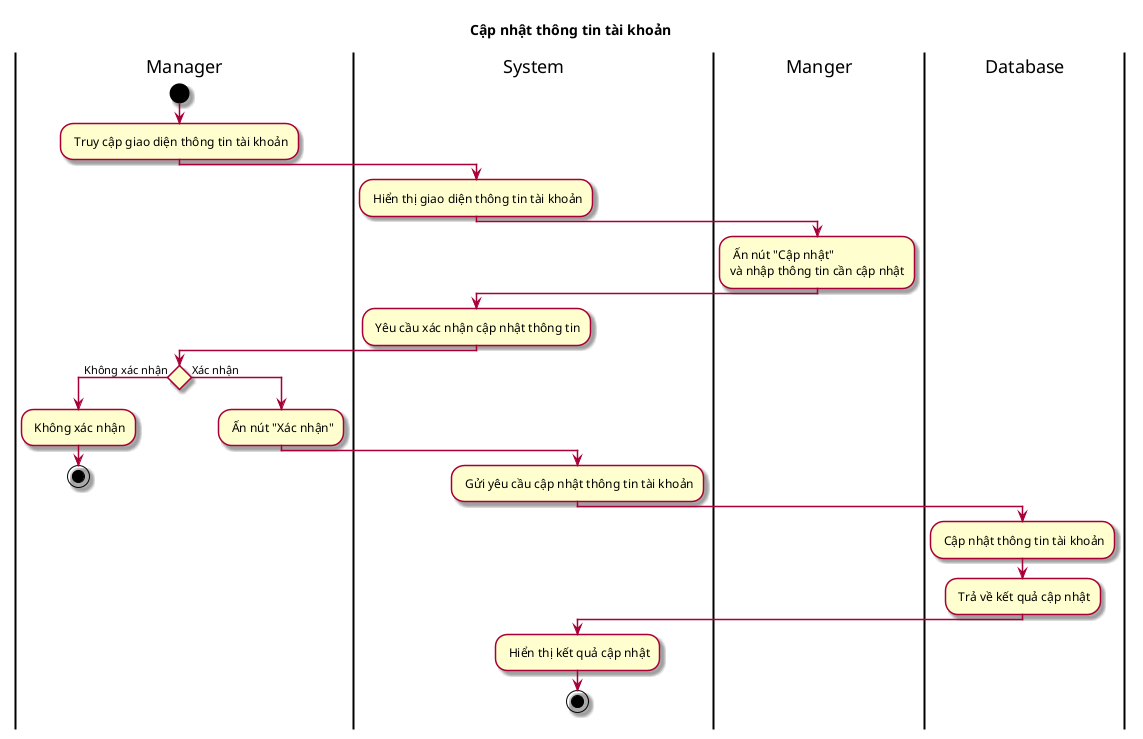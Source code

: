 @startuml ActCapNhatThongTinTaiKhoan

skin rose
title Cập nhật thông tin tài khoản

|Manager|
start
: Truy cập giao diện thông tin tài khoản;
|System|
: Hiển thị giao diện thông tin tài khoản;
|Manger|
: Ấn nút "Cập nhật"\nvà nhập thông tin cần cập nhật;
|System|
: Yêu cầu xác nhận cập nhật thông tin;
|Manager|
if () then (Không xác nhận)
: Không xác nhận;
stop
else(Xác nhận)
: Ấn nút "Xác nhận";
|System|
: Gửi yêu cầu cập nhật thông tin tài khoản;
|Database|
: Cập nhật thông tin tài khoản;
: Trả về kết quả cập nhật;
|System|
: Hiển thị kết quả cập nhật;
stop

@enduml 